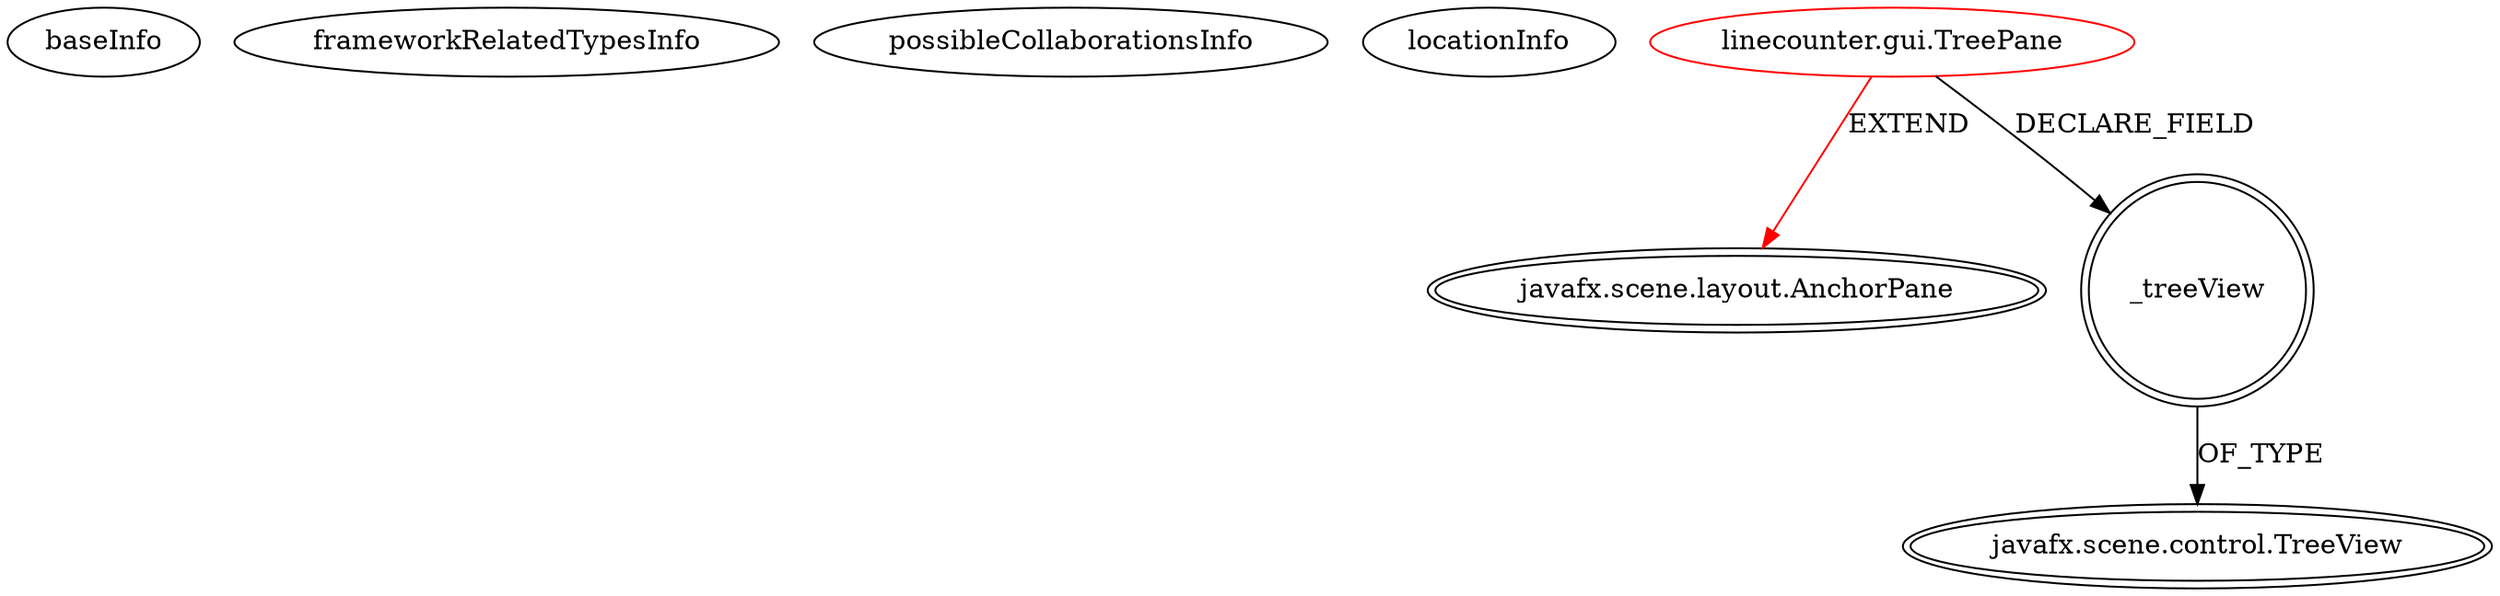 digraph {
baseInfo[graphId=2793,category="extension_graph",isAnonymous=false,possibleRelation=false]
frameworkRelatedTypesInfo[0="javafx.scene.layout.AnchorPane"]
possibleCollaborationsInfo[]
locationInfo[projectName="greenkeeper-LineCounter",filePath="/greenkeeper-LineCounter/LineCounter-master/LineCounter/src/linecounter/gui/TreePane.java",contextSignature="TreePane",graphId="2793"]
0[label="linecounter.gui.TreePane",vertexType="ROOT_CLIENT_CLASS_DECLARATION",isFrameworkType=false,color=red]
1[label="javafx.scene.layout.AnchorPane",vertexType="FRAMEWORK_CLASS_TYPE",isFrameworkType=true,peripheries=2]
2[label="_treeView",vertexType="FIELD_DECLARATION",isFrameworkType=true,peripheries=2,shape=circle]
3[label="javafx.scene.control.TreeView",vertexType="FRAMEWORK_CLASS_TYPE",isFrameworkType=true,peripheries=2]
0->1[label="EXTEND",color=red]
0->2[label="DECLARE_FIELD"]
2->3[label="OF_TYPE"]
}
